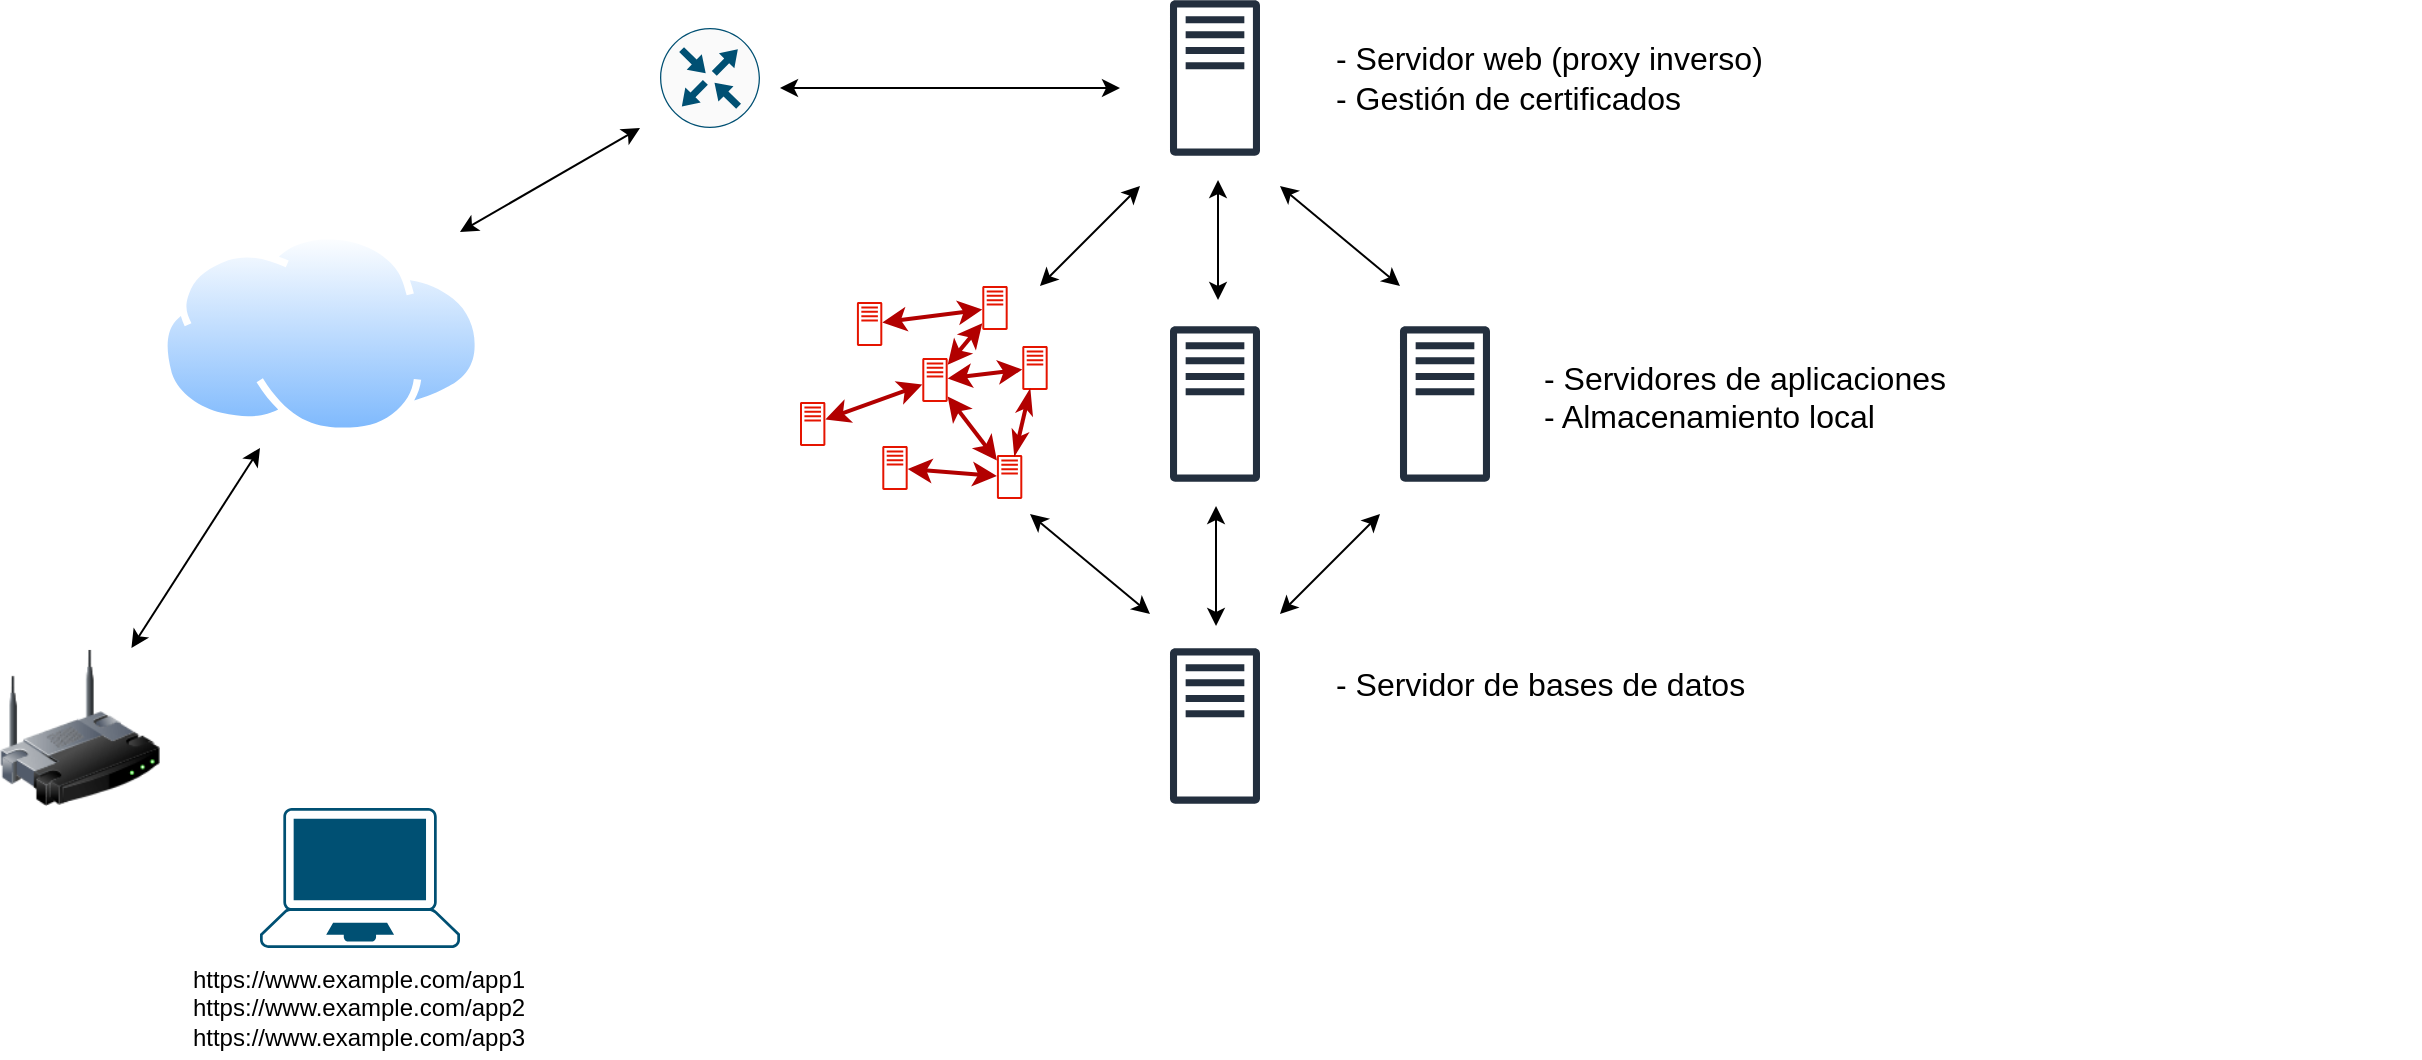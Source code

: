 <mxfile version="14.4.8" type="device"><diagram id="_iw5FYlWE8W93IZhSCup" name="Page-1"><mxGraphModel dx="1646" dy="1011" grid="1" gridSize="10" guides="1" tooltips="1" connect="1" arrows="1" fold="1" page="1" pageScale="1" pageWidth="1169" pageHeight="827" math="0" shadow="0"><root><mxCell id="0"/><mxCell id="1" parent="0"/><mxCell id="tMcyOFPm4zsBHrR0b8Am-1" value="" style="aspect=fixed;perimeter=ellipsePerimeter;html=1;align=center;shadow=0;dashed=0;spacingTop=3;image;image=img/lib/active_directory/internet_cloud.svg;" parent="1" vertex="1"><mxGeometry x="130" y="273" width="161.11" height="101.5" as="geometry"/></mxCell><mxCell id="tMcyOFPm4zsBHrR0b8Am-2" value="" style="points=[[0.13,0.02,0],[0.5,0,0],[0.87,0.02,0],[0.885,0.4,0],[0.985,0.985,0],[0.5,1,0],[0.015,0.985,0],[0.115,0.4,0]];verticalLabelPosition=bottom;html=1;verticalAlign=top;aspect=fixed;align=center;pointerEvents=1;shape=mxgraph.cisco19.laptop;fillColor=#005073;strokeColor=none;" parent="1" vertex="1"><mxGeometry x="179.995" y="561" width="100" height="70" as="geometry"/></mxCell><mxCell id="tMcyOFPm4zsBHrR0b8Am-3" value="" style="outlineConnect=0;fontColor=#232F3E;gradientColor=none;fillColor=#232F3E;strokeColor=none;dashed=0;verticalLabelPosition=bottom;verticalAlign=top;align=center;html=1;fontSize=12;fontStyle=0;aspect=fixed;pointerEvents=1;shape=mxgraph.aws4.traditional_server;" parent="1" vertex="1"><mxGeometry x="634.995" y="157" width="45" height="78" as="geometry"/></mxCell><mxCell id="tMcyOFPm4zsBHrR0b8Am-4" value="" style="endArrow=classic;startArrow=classic;html=1;" parent="1" source="tMcyOFPm4zsBHrR0b8Am-9" edge="1"><mxGeometry width="50" height="50" relative="1" as="geometry"><mxPoint x="180" y="451" as="sourcePoint"/><mxPoint x="180" y="381" as="targetPoint"/></mxGeometry></mxCell><mxCell id="tMcyOFPm4zsBHrR0b8Am-6" value="" style="endArrow=classic;startArrow=classic;html=1;" parent="1" edge="1"><mxGeometry width="50" height="50" relative="1" as="geometry"><mxPoint x="279.99" y="273" as="sourcePoint"/><mxPoint x="370" y="221" as="targetPoint"/></mxGeometry></mxCell><mxCell id="tMcyOFPm4zsBHrR0b8Am-7" value="&lt;div&gt;https://www.example.com/app1&lt;/div&gt;&lt;div&gt;https://www.example.com/app2&lt;/div&gt;&lt;div&gt;https://www.example.com/app3&lt;br&gt;&lt;/div&gt;" style="text;html=1;resizable=0;autosize=1;align=center;verticalAlign=middle;points=[];fillColor=none;strokeColor=none;rounded=0;" parent="1" vertex="1"><mxGeometry x="124" y="636" width="210" height="50" as="geometry"/></mxCell><mxCell id="tMcyOFPm4zsBHrR0b8Am-8" value="" style="points=[[0.5,0,0],[1,0.5,0],[0.5,1,0],[0,0.5,0],[0.145,0.145,0],[0.856,0.145,0],[0.855,0.856,0],[0.145,0.855,0]];verticalLabelPosition=bottom;html=1;verticalAlign=top;aspect=fixed;align=center;pointerEvents=1;shape=mxgraph.cisco19.rect;prIcon=router;fillColor=#FAFAFA;strokeColor=#005073;" parent="1" vertex="1"><mxGeometry x="380" y="171" width="50" height="50" as="geometry"/></mxCell><mxCell id="tMcyOFPm4zsBHrR0b8Am-9" value="" style="image;html=1;image=img/lib/clip_art/networking/Wireless_Router_128x128.png" parent="1" vertex="1"><mxGeometry x="50" y="481" width="80" height="80" as="geometry"/></mxCell><mxCell id="tMcyOFPm4zsBHrR0b8Am-16" value="" style="endArrow=classic;startArrow=classic;html=1;" parent="1" edge="1"><mxGeometry width="50" height="50" relative="1" as="geometry"><mxPoint x="440" y="201" as="sourcePoint"/><mxPoint x="610" y="201" as="targetPoint"/></mxGeometry></mxCell><mxCell id="tMcyOFPm4zsBHrR0b8Am-17" value="&lt;div style=&quot;font-size: 16px&quot;&gt;&lt;font style=&quot;font-size: 16px&quot;&gt;- Servidor web (proxy inverso)&lt;br&gt;&lt;/font&gt;&lt;/div&gt;&lt;div style=&quot;font-size: 16px&quot;&gt;&lt;font style=&quot;font-size: 16px&quot;&gt;- Gestión de certificados&lt;br&gt;&lt;/font&gt;&lt;/div&gt;" style="text;html=1;resizable=0;autosize=1;align=left;verticalAlign=middle;points=[];fillColor=none;strokeColor=none;rounded=0;" parent="1" vertex="1"><mxGeometry x="716" y="181" width="260" height="30" as="geometry"/></mxCell><mxCell id="tMcyOFPm4zsBHrR0b8Am-20" value="" style="outlineConnect=0;fontColor=#232F3E;gradientColor=none;fillColor=#232F3E;strokeColor=none;dashed=0;verticalLabelPosition=bottom;verticalAlign=top;align=center;html=1;fontSize=12;fontStyle=0;aspect=fixed;pointerEvents=1;shape=mxgraph.aws4.traditional_server;" parent="1" vertex="1"><mxGeometry x="634.995" y="481" width="45" height="78" as="geometry"/></mxCell><mxCell id="tMcyOFPm4zsBHrR0b8Am-21" value="&lt;div style=&quot;font-size: 16px&quot;&gt;&lt;font style=&quot;font-size: 16px&quot;&gt;- Servidor de bases de datos&lt;/font&gt;&lt;/div&gt;" style="text;whiteSpace=wrap;html=1;" parent="1" vertex="1"><mxGeometry x="716" y="483" width="260" height="30" as="geometry"/></mxCell><mxCell id="tMcyOFPm4zsBHrR0b8Am-22" value="" style="endArrow=classic;startArrow=classic;html=1;" parent="1" edge="1"><mxGeometry width="50" height="50" relative="1" as="geometry"><mxPoint x="659.01" y="307" as="sourcePoint"/><mxPoint x="659.01" y="247" as="targetPoint"/></mxGeometry></mxCell><mxCell id="tMcyOFPm4zsBHrR0b8Am-23" value="" style="outlineConnect=0;fontColor=#ffffff;fillColor=#e51400;strokeColor=#B20000;dashed=0;verticalLabelPosition=bottom;verticalAlign=top;align=center;html=1;fontSize=12;fontStyle=0;aspect=fixed;pointerEvents=1;shape=mxgraph.aws4.traditional_server;strokeWidth=2;" parent="1" vertex="1"><mxGeometry x="541.15" y="300" width="12.69" height="22" as="geometry"/></mxCell><mxCell id="tMcyOFPm4zsBHrR0b8Am-24" value="" style="outlineConnect=0;fontColor=#232F3E;gradientColor=none;fillColor=#232F3E;strokeColor=none;dashed=0;verticalLabelPosition=bottom;verticalAlign=top;align=center;html=1;fontSize=12;fontStyle=0;aspect=fixed;pointerEvents=1;shape=mxgraph.aws4.traditional_server;" parent="1" vertex="1"><mxGeometry x="635" y="320" width="45" height="78" as="geometry"/></mxCell><mxCell id="tMcyOFPm4zsBHrR0b8Am-25" value="" style="outlineConnect=0;fontColor=#232F3E;gradientColor=none;fillColor=#232F3E;strokeColor=none;dashed=0;verticalLabelPosition=bottom;verticalAlign=top;align=center;html=1;fontSize=12;fontStyle=0;aspect=fixed;pointerEvents=1;shape=mxgraph.aws4.traditional_server;" parent="1" vertex="1"><mxGeometry x="749.995" y="320" width="45" height="78" as="geometry"/></mxCell><mxCell id="tMcyOFPm4zsBHrR0b8Am-26" value="" style="endArrow=classic;startArrow=classic;html=1;" parent="1" edge="1"><mxGeometry width="50" height="50" relative="1" as="geometry"><mxPoint x="658.01" y="470" as="sourcePoint"/><mxPoint x="658.01" y="410" as="targetPoint"/></mxGeometry></mxCell><mxCell id="tMcyOFPm4zsBHrR0b8Am-27" value="" style="endArrow=classic;startArrow=classic;html=1;" parent="1" edge="1"><mxGeometry width="50" height="50" relative="1" as="geometry"><mxPoint x="570" y="300" as="sourcePoint"/><mxPoint x="620" y="250" as="targetPoint"/></mxGeometry></mxCell><mxCell id="tMcyOFPm4zsBHrR0b8Am-28" value="" style="endArrow=classic;startArrow=classic;html=1;" parent="1" edge="1"><mxGeometry width="50" height="50" relative="1" as="geometry"><mxPoint x="749.99" y="300" as="sourcePoint"/><mxPoint x="689.99" y="250" as="targetPoint"/></mxGeometry></mxCell><mxCell id="tMcyOFPm4zsBHrR0b8Am-29" value="&lt;div style=&quot;font-size: 16px&quot;&gt;&lt;font style=&quot;font-size: 16px&quot;&gt;- Servidores de aplicaciones&lt;/font&gt;&lt;/div&gt;&lt;div style=&quot;font-size: 16px&quot;&gt;&lt;font style=&quot;font-size: 16px&quot;&gt;- Almacenamiento local&lt;br&gt;&lt;/font&gt;&lt;/div&gt;" style="text;whiteSpace=wrap;html=1;" parent="1" vertex="1"><mxGeometry x="820" y="330" width="440" height="30" as="geometry"/></mxCell><mxCell id="tMcyOFPm4zsBHrR0b8Am-30" value="" style="endArrow=classic;startArrow=classic;html=1;" parent="1" edge="1"><mxGeometry width="50" height="50" relative="1" as="geometry"><mxPoint x="690" y="464" as="sourcePoint"/><mxPoint x="740" y="414" as="targetPoint"/></mxGeometry></mxCell><mxCell id="tMcyOFPm4zsBHrR0b8Am-31" value="" style="endArrow=classic;startArrow=classic;html=1;" parent="1" edge="1"><mxGeometry width="50" height="50" relative="1" as="geometry"><mxPoint x="625.0" y="464" as="sourcePoint"/><mxPoint x="565.0" y="414" as="targetPoint"/></mxGeometry></mxCell><mxCell id="XmUVGO1t5C8wW_1ND43A-1" value="" style="outlineConnect=0;fontColor=#ffffff;fillColor=#e51400;strokeColor=#B20000;dashed=0;verticalLabelPosition=bottom;verticalAlign=top;align=center;html=1;fontSize=12;fontStyle=0;aspect=fixed;pointerEvents=1;shape=mxgraph.aws4.traditional_server;strokeWidth=2;" parent="1" vertex="1"><mxGeometry x="478.46" y="308" width="12.69" height="22" as="geometry"/></mxCell><mxCell id="XmUVGO1t5C8wW_1ND43A-2" value="" style="outlineConnect=0;fontColor=#ffffff;fillColor=#e51400;strokeColor=#B20000;dashed=0;verticalLabelPosition=bottom;verticalAlign=top;align=center;html=1;fontSize=12;fontStyle=0;aspect=fixed;pointerEvents=1;shape=mxgraph.aws4.traditional_server;strokeWidth=2;" parent="1" vertex="1"><mxGeometry x="450" y="358" width="12.69" height="22" as="geometry"/></mxCell><mxCell id="XmUVGO1t5C8wW_1ND43A-3" value="" style="outlineConnect=0;fontColor=#ffffff;fillColor=#e51400;strokeColor=#B20000;dashed=0;verticalLabelPosition=bottom;verticalAlign=top;align=center;html=1;fontSize=12;fontStyle=0;aspect=fixed;pointerEvents=1;shape=mxgraph.aws4.traditional_server;strokeWidth=2;" parent="1" vertex="1"><mxGeometry x="491.15" y="380" width="12.69" height="22" as="geometry"/></mxCell><mxCell id="XmUVGO1t5C8wW_1ND43A-4" value="" style="outlineConnect=0;fontColor=#ffffff;fillColor=#e51400;strokeColor=#B20000;dashed=0;verticalLabelPosition=bottom;verticalAlign=top;align=center;html=1;fontSize=12;fontStyle=0;aspect=fixed;pointerEvents=1;shape=mxgraph.aws4.traditional_server;strokeWidth=2;" parent="1" vertex="1"><mxGeometry x="511.15" y="336" width="12.69" height="22" as="geometry"/></mxCell><mxCell id="XmUVGO1t5C8wW_1ND43A-5" value="" style="outlineConnect=0;fontColor=#ffffff;fillColor=#e51400;strokeColor=#B20000;dashed=0;verticalLabelPosition=bottom;verticalAlign=top;align=center;html=1;fontSize=12;fontStyle=0;aspect=fixed;pointerEvents=1;shape=mxgraph.aws4.traditional_server;strokeWidth=2;" parent="1" vertex="1"><mxGeometry x="548.46" y="384.5" width="12.69" height="22" as="geometry"/></mxCell><mxCell id="XmUVGO1t5C8wW_1ND43A-6" value="" style="outlineConnect=0;fontColor=#ffffff;fillColor=#e51400;strokeColor=#B20000;dashed=0;verticalLabelPosition=bottom;verticalAlign=top;align=center;html=1;fontSize=12;fontStyle=0;aspect=fixed;pointerEvents=1;shape=mxgraph.aws4.traditional_server;strokeWidth=2;" parent="1" vertex="1"><mxGeometry x="561.15" y="330" width="12.69" height="22" as="geometry"/></mxCell><mxCell id="XmUVGO1t5C8wW_1ND43A-7" value="" style="endArrow=classicThin;startArrow=classicThin;html=1;endFill=1;startFill=1;fillColor=#e51400;strokeColor=#B20000;strokeWidth=2;" parent="1" source="XmUVGO1t5C8wW_1ND43A-5" target="XmUVGO1t5C8wW_1ND43A-6" edge="1"><mxGeometry width="50" height="50" relative="1" as="geometry"><mxPoint x="541.15" y="440" as="sourcePoint"/><mxPoint x="591.15" y="390" as="targetPoint"/></mxGeometry></mxCell><mxCell id="XmUVGO1t5C8wW_1ND43A-8" value="" style="endArrow=classic;startArrow=classic;html=1;fillColor=#e51400;strokeColor=#B20000;strokeWidth=2;" parent="1" source="XmUVGO1t5C8wW_1ND43A-4" target="tMcyOFPm4zsBHrR0b8Am-23" edge="1"><mxGeometry width="50" height="50" relative="1" as="geometry"><mxPoint x="541.15" y="440" as="sourcePoint"/><mxPoint x="591.15" y="390" as="targetPoint"/></mxGeometry></mxCell><mxCell id="XmUVGO1t5C8wW_1ND43A-9" value="" style="endArrow=classic;startArrow=classic;html=1;fillColor=#e51400;strokeColor=#B20000;strokeWidth=2;" parent="1" source="XmUVGO1t5C8wW_1ND43A-3" target="XmUVGO1t5C8wW_1ND43A-5" edge="1"><mxGeometry width="50" height="50" relative="1" as="geometry"><mxPoint x="541.15" y="440" as="sourcePoint"/><mxPoint x="591.15" y="390" as="targetPoint"/></mxGeometry></mxCell><mxCell id="XmUVGO1t5C8wW_1ND43A-10" value="" style="endArrow=classic;startArrow=classic;html=1;fillColor=#e51400;strokeColor=#B20000;strokeWidth=2;" parent="1" source="XmUVGO1t5C8wW_1ND43A-4" target="XmUVGO1t5C8wW_1ND43A-6" edge="1"><mxGeometry width="50" height="50" relative="1" as="geometry"><mxPoint x="541.15" y="440" as="sourcePoint"/><mxPoint x="591.15" y="390" as="targetPoint"/></mxGeometry></mxCell><mxCell id="XmUVGO1t5C8wW_1ND43A-11" value="" style="endArrow=classic;startArrow=classic;html=1;fillColor=#e51400;strokeColor=#B20000;strokeWidth=2;" parent="1" source="XmUVGO1t5C8wW_1ND43A-5" target="XmUVGO1t5C8wW_1ND43A-4" edge="1"><mxGeometry width="50" height="50" relative="1" as="geometry"><mxPoint x="541.15" y="440" as="sourcePoint"/><mxPoint x="591.15" y="390" as="targetPoint"/></mxGeometry></mxCell><mxCell id="XmUVGO1t5C8wW_1ND43A-12" value="" style="endArrow=classic;startArrow=classic;html=1;fillColor=#e51400;strokeColor=#B20000;strokeWidth=2;" parent="1" source="tMcyOFPm4zsBHrR0b8Am-23" target="XmUVGO1t5C8wW_1ND43A-1" edge="1"><mxGeometry width="50" height="50" relative="1" as="geometry"><mxPoint x="541.15" y="440" as="sourcePoint"/><mxPoint x="591.15" y="390" as="targetPoint"/></mxGeometry></mxCell><mxCell id="XmUVGO1t5C8wW_1ND43A-13" value="" style="endArrow=classic;startArrow=classic;html=1;fillColor=#e51400;strokeColor=#B20000;strokeWidth=2;" parent="1" source="XmUVGO1t5C8wW_1ND43A-2" target="XmUVGO1t5C8wW_1ND43A-4" edge="1"><mxGeometry width="50" height="50" relative="1" as="geometry"><mxPoint x="541.15" y="440" as="sourcePoint"/><mxPoint x="591.15" y="390" as="targetPoint"/></mxGeometry></mxCell></root></mxGraphModel></diagram></mxfile>